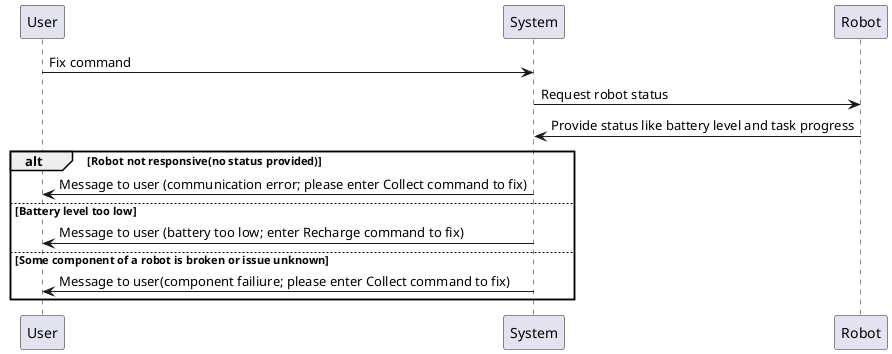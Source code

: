 @startuml
User -> System : Fix command
System -> Robot : Request robot status
Robot -> System : Provide status like battery level and task progress
alt Robot not responsive(no status provided)
    System -> User : Message to user (communication error; please enter Collect command to fix)
else Battery level too low 
    System -> User : Message to user (battery too low; enter Recharge command to fix)
else Some component of a robot is broken or issue unknown
    System -> User: Message to user(component failiure; please enter Collect command to fix)
end

@enduml